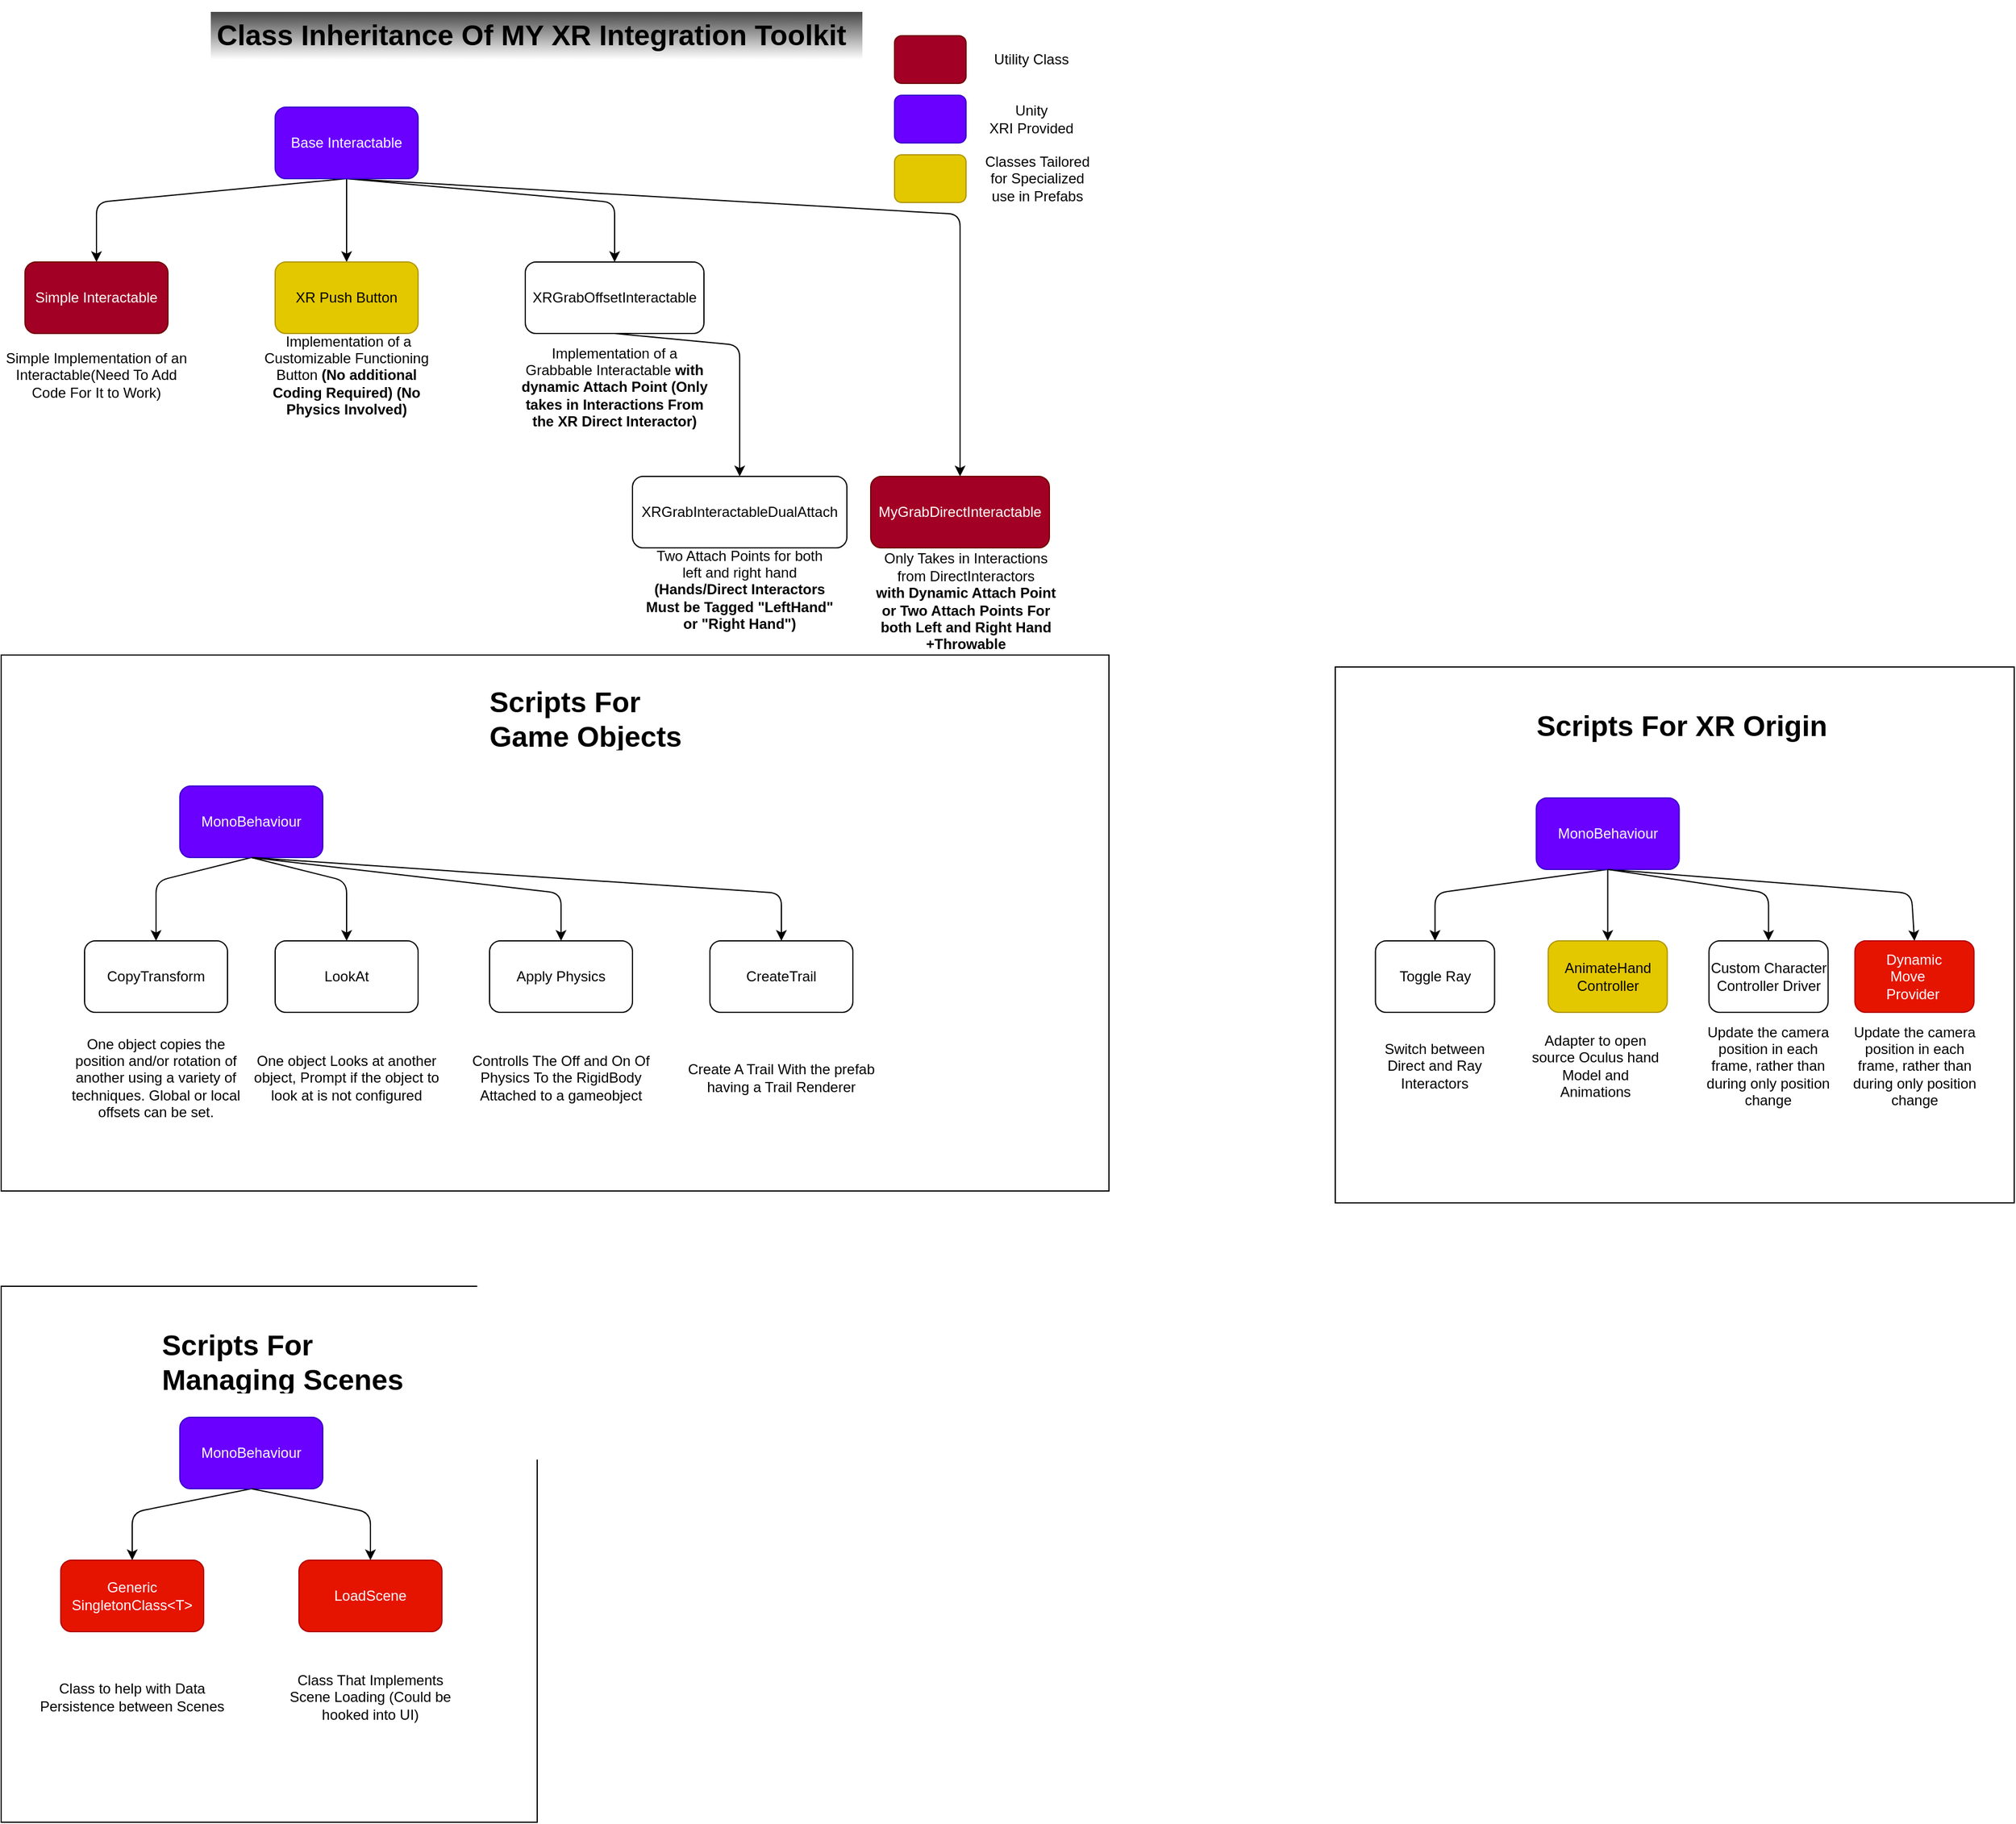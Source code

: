 <mxfile>
    <diagram id="oWx1CMlj1S1pF4CIYpkc" name="Page-1">
        <mxGraphModel dx="1225" dy="840" grid="1" gridSize="10" guides="1" tooltips="1" connect="1" arrows="1" fold="1" page="1" pageScale="1" pageWidth="2000" pageHeight="2000" math="0" shadow="0">
            <root>
                <mxCell id="0"/>
                <mxCell id="1" parent="0"/>
                <mxCell id="39" value="" style="rounded=0;whiteSpace=wrap;html=1;glass=0;fillStyle=solid;strokeColor=default;fillColor=default;gradientColor=none;gradientDirection=north;" parent="1" vertex="1">
                    <mxGeometry x="150" y="700" width="930" height="450" as="geometry"/>
                </mxCell>
                <mxCell id="5" style="edgeStyle=none;html=1;exitX=0.5;exitY=1;exitDx=0;exitDy=0;entryX=0.5;entryY=0;entryDx=0;entryDy=0;" parent="1" source="2" target="3" edge="1">
                    <mxGeometry relative="1" as="geometry">
                        <Array as="points">
                            <mxPoint x="230" y="320"/>
                        </Array>
                    </mxGeometry>
                </mxCell>
                <mxCell id="8" style="edgeStyle=none;html=1;exitX=0.5;exitY=1;exitDx=0;exitDy=0;entryX=0.5;entryY=0;entryDx=0;entryDy=0;" parent="1" source="2" target="6" edge="1">
                    <mxGeometry relative="1" as="geometry"/>
                </mxCell>
                <mxCell id="12" style="edgeStyle=none;html=1;exitX=0.5;exitY=1;exitDx=0;exitDy=0;entryX=0.5;entryY=0;entryDx=0;entryDy=0;" parent="1" source="2" target="9" edge="1">
                    <mxGeometry relative="1" as="geometry">
                        <Array as="points">
                            <mxPoint x="665" y="320"/>
                        </Array>
                    </mxGeometry>
                </mxCell>
                <mxCell id="17" style="edgeStyle=none;html=1;exitX=0.5;exitY=1;exitDx=0;exitDy=0;entryX=0.5;entryY=0;entryDx=0;entryDy=0;" parent="1" source="2" target="16" edge="1">
                    <mxGeometry relative="1" as="geometry">
                        <Array as="points">
                            <mxPoint x="955" y="330"/>
                        </Array>
                    </mxGeometry>
                </mxCell>
                <mxCell id="2" value="Base Interactable" style="rounded=1;whiteSpace=wrap;html=1;fillColor=#6a00ff;fontColor=#ffffff;strokeColor=#3700CC;" parent="1" vertex="1">
                    <mxGeometry x="380" y="240" width="120" height="60" as="geometry"/>
                </mxCell>
                <mxCell id="3" value="Simple Interactable" style="rounded=1;whiteSpace=wrap;html=1;fillColor=#a20025;fontColor=#ffffff;strokeColor=#6F0000;" parent="1" vertex="1">
                    <mxGeometry x="170" y="370" width="120" height="60" as="geometry"/>
                </mxCell>
                <mxCell id="4" value="Simple Implementation of an Interactable(Need To Add Code For It to Work)" style="text;html=1;strokeColor=none;fillColor=none;align=center;verticalAlign=middle;whiteSpace=wrap;rounded=0;" parent="1" vertex="1">
                    <mxGeometry x="150" y="440" width="160" height="50" as="geometry"/>
                </mxCell>
                <mxCell id="6" value="XR Push Button" style="rounded=1;whiteSpace=wrap;html=1;fillColor=#e3c800;fontColor=#000000;strokeColor=#B09500;" parent="1" vertex="1">
                    <mxGeometry x="380" y="370" width="120" height="60" as="geometry"/>
                </mxCell>
                <mxCell id="7" value="&amp;nbsp;Implementation of a Customizable Functioning Button&lt;b&gt; (No additional Coding Required) (No Physics Involved)&lt;/b&gt;" style="text;html=1;strokeColor=none;fillColor=none;align=center;verticalAlign=middle;whiteSpace=wrap;rounded=0;" parent="1" vertex="1">
                    <mxGeometry x="360" y="440" width="160" height="50" as="geometry"/>
                </mxCell>
                <mxCell id="14" style="edgeStyle=none;html=1;exitX=0.5;exitY=1;exitDx=0;exitDy=0;entryX=0.5;entryY=0;entryDx=0;entryDy=0;" parent="1" source="9" target="13" edge="1">
                    <mxGeometry relative="1" as="geometry">
                        <Array as="points">
                            <mxPoint x="770" y="440"/>
                        </Array>
                    </mxGeometry>
                </mxCell>
                <mxCell id="9" value="XRGrabOffsetInteractable" style="rounded=1;whiteSpace=wrap;html=1;" parent="1" vertex="1">
                    <mxGeometry x="590" y="370" width="150" height="60" as="geometry"/>
                </mxCell>
                <mxCell id="10" value="Implementation of a Grabbable Interactable &lt;b&gt;with dynamic Attach Point (Only takes in Interactions From the XR Direct Interactor)&lt;/b&gt;" style="text;html=1;strokeColor=none;fillColor=none;align=center;verticalAlign=middle;whiteSpace=wrap;rounded=0;" parent="1" vertex="1">
                    <mxGeometry x="585" y="450" width="160" height="50" as="geometry"/>
                </mxCell>
                <mxCell id="13" value="XRGrabInteractableDualAttach" style="rounded=1;whiteSpace=wrap;html=1;" parent="1" vertex="1">
                    <mxGeometry x="680" y="550" width="180" height="60" as="geometry"/>
                </mxCell>
                <mxCell id="15" value="Two Attach Points for both left and right hand &lt;b&gt;(Hands/Direct Interactors Must be Tagged &quot;LeftHand&quot; or &quot;Right Hand&quot;)&lt;/b&gt;" style="text;html=1;strokeColor=none;fillColor=none;align=center;verticalAlign=middle;whiteSpace=wrap;rounded=0;" parent="1" vertex="1">
                    <mxGeometry x="690" y="620" width="160" height="50" as="geometry"/>
                </mxCell>
                <mxCell id="16" value="MyGrabDirectInteractable" style="rounded=1;whiteSpace=wrap;html=1;fillColor=#a20025;fontColor=#ffffff;strokeColor=#6F0000;" parent="1" vertex="1">
                    <mxGeometry x="880" y="550" width="150" height="60" as="geometry"/>
                </mxCell>
                <mxCell id="18" value="Only Takes in Interactions from DirectInteractors&lt;br&gt;&lt;b&gt;with Dynamic Attach Point or Two Attach Points For both Left and Right Hand +Throwable&lt;/b&gt;" style="text;html=1;strokeColor=none;fillColor=none;align=center;verticalAlign=middle;whiteSpace=wrap;rounded=0;" parent="1" vertex="1">
                    <mxGeometry x="880" y="630" width="160" height="50" as="geometry"/>
                </mxCell>
                <mxCell id="19" value="" style="rounded=1;whiteSpace=wrap;html=1;fillColor=#a20025;fontColor=#ffffff;strokeColor=#6F0000;" parent="1" vertex="1">
                    <mxGeometry x="900" y="180" width="60" height="40" as="geometry"/>
                </mxCell>
                <mxCell id="20" value="Utility Class" style="text;html=1;strokeColor=none;fillColor=none;align=center;verticalAlign=middle;whiteSpace=wrap;rounded=0;" parent="1" vertex="1">
                    <mxGeometry x="970" y="185" width="90" height="30" as="geometry"/>
                </mxCell>
                <mxCell id="21" value="" style="rounded=1;whiteSpace=wrap;html=1;fillColor=#6a00ff;fontColor=#ffffff;strokeColor=#3700CC;" parent="1" vertex="1">
                    <mxGeometry x="900" y="230" width="60" height="40" as="geometry"/>
                </mxCell>
                <mxCell id="22" value="Unity&lt;br&gt;XRI Provided" style="text;html=1;strokeColor=none;fillColor=none;align=center;verticalAlign=middle;whiteSpace=wrap;rounded=0;glass=0;" parent="1" vertex="1">
                    <mxGeometry x="970" y="235" width="90" height="30" as="geometry"/>
                </mxCell>
                <mxCell id="23" value="" style="rounded=1;whiteSpace=wrap;html=1;fillColor=#e3c800;fontColor=#000000;strokeColor=#B09500;" parent="1" vertex="1">
                    <mxGeometry x="900" y="280" width="60" height="40" as="geometry"/>
                </mxCell>
                <mxCell id="29" value="&lt;h1&gt;Class Inheritance Of MY XR Integration Toolkit&lt;/h1&gt;" style="text;html=1;strokeColor=none;fillColor=default;spacing=5;spacingTop=-20;whiteSpace=wrap;overflow=hidden;rounded=0;glass=0;fillStyle=solid;gradientColor=#454545;gradientDirection=north;" parent="1" vertex="1">
                    <mxGeometry x="326" y="160" width="547" height="40" as="geometry"/>
                </mxCell>
                <mxCell id="30" value="Classes Tailored for Specialized use in Prefabs" style="text;html=1;strokeColor=none;fillColor=none;align=center;verticalAlign=middle;whiteSpace=wrap;rounded=0;" parent="1" vertex="1">
                    <mxGeometry x="970" y="285" width="100" height="30" as="geometry"/>
                </mxCell>
                <mxCell id="36" style="edgeStyle=none;html=1;exitX=0.5;exitY=1;exitDx=0;exitDy=0;entryX=0.5;entryY=0;entryDx=0;entryDy=0;" parent="1" source="31" target="32" edge="1">
                    <mxGeometry relative="1" as="geometry">
                        <Array as="points">
                            <mxPoint x="280" y="890"/>
                        </Array>
                    </mxGeometry>
                </mxCell>
                <mxCell id="37" style="edgeStyle=none;html=1;exitX=0.5;exitY=1;exitDx=0;exitDy=0;entryX=0.5;entryY=0;entryDx=0;entryDy=0;" parent="1" source="31" target="34" edge="1">
                    <mxGeometry relative="1" as="geometry">
                        <Array as="points">
                            <mxPoint x="440" y="890"/>
                        </Array>
                    </mxGeometry>
                </mxCell>
                <mxCell id="72" style="edgeStyle=none;html=1;exitX=0.5;exitY=1;exitDx=0;exitDy=0;entryX=0.5;entryY=0;entryDx=0;entryDy=0;" edge="1" parent="1" source="31" target="70">
                    <mxGeometry relative="1" as="geometry">
                        <Array as="points">
                            <mxPoint x="620" y="900"/>
                        </Array>
                    </mxGeometry>
                </mxCell>
                <mxCell id="31" value="MonoBehaviour" style="rounded=1;whiteSpace=wrap;html=1;fillColor=#6a00ff;fontColor=#ffffff;strokeColor=#3700CC;" parent="1" vertex="1">
                    <mxGeometry x="300" y="810" width="120" height="60" as="geometry"/>
                </mxCell>
                <mxCell id="32" value="CopyTransform" style="rounded=1;whiteSpace=wrap;html=1;glass=0;fillStyle=solid;strokeColor=default;fillColor=default;gradientColor=none;gradientDirection=north;" parent="1" vertex="1">
                    <mxGeometry x="220" y="940" width="120" height="60" as="geometry"/>
                </mxCell>
                <mxCell id="33" value="One object copies the position and/or rotation of another using a variety of techniques. Global or local offsets can be set." style="text;html=1;strokeColor=none;fillColor=none;align=center;verticalAlign=middle;whiteSpace=wrap;rounded=0;" parent="1" vertex="1">
                    <mxGeometry x="200" y="1020" width="160" height="70" as="geometry"/>
                </mxCell>
                <mxCell id="34" value="LookAt" style="rounded=1;whiteSpace=wrap;html=1;glass=0;fillStyle=solid;strokeColor=default;fillColor=default;gradientColor=none;gradientDirection=north;" parent="1" vertex="1">
                    <mxGeometry x="380" y="940" width="120" height="60" as="geometry"/>
                </mxCell>
                <mxCell id="35" value="One object Looks at another object, Prompt if the object to look at is not configured" style="text;html=1;strokeColor=none;fillColor=none;align=center;verticalAlign=middle;whiteSpace=wrap;rounded=0;" parent="1" vertex="1">
                    <mxGeometry x="360" y="1020" width="160" height="70" as="geometry"/>
                </mxCell>
                <mxCell id="38" value="&lt;h1&gt;Scripts For Game Objects&lt;/h1&gt;" style="text;html=1;strokeColor=none;fillColor=none;spacing=5;spacingTop=-20;whiteSpace=wrap;overflow=hidden;rounded=0;glass=0;fillStyle=solid;" parent="1" vertex="1">
                    <mxGeometry x="555" y="720" width="190" height="60" as="geometry"/>
                </mxCell>
                <mxCell id="40" value="" style="rounded=0;whiteSpace=wrap;html=1;glass=0;fillStyle=solid;strokeColor=default;fillColor=default;gradientColor=none;gradientDirection=north;" parent="1" vertex="1">
                    <mxGeometry x="1270" y="710" width="570" height="450" as="geometry"/>
                </mxCell>
                <mxCell id="41" value="&lt;h1&gt;Scripts For XR Origin&lt;/h1&gt;" style="text;html=1;strokeColor=none;fillColor=none;spacing=5;spacingTop=-20;whiteSpace=wrap;overflow=hidden;rounded=0;glass=0;fillStyle=solid;" parent="1" vertex="1">
                    <mxGeometry x="1433.75" y="740" width="290" height="60" as="geometry"/>
                </mxCell>
                <mxCell id="48" style="edgeStyle=none;html=1;exitX=0.5;exitY=1;exitDx=0;exitDy=0;entryX=0.5;entryY=0;entryDx=0;entryDy=0;" parent="1" source="42" target="43" edge="1">
                    <mxGeometry relative="1" as="geometry">
                        <Array as="points">
                            <mxPoint x="1353.75" y="900"/>
                        </Array>
                    </mxGeometry>
                </mxCell>
                <mxCell id="49" style="edgeStyle=none;html=1;exitX=0.5;exitY=1;exitDx=0;exitDy=0;" parent="1" source="42" target="45" edge="1">
                    <mxGeometry relative="1" as="geometry"/>
                </mxCell>
                <mxCell id="64" style="edgeStyle=none;html=1;exitX=0.5;exitY=1;exitDx=0;exitDy=0;entryX=0.5;entryY=0;entryDx=0;entryDy=0;fontColor=#FFFFFF;" parent="1" source="42" target="62" edge="1">
                    <mxGeometry relative="1" as="geometry">
                        <Array as="points">
                            <mxPoint x="1753.75" y="900"/>
                        </Array>
                    </mxGeometry>
                </mxCell>
                <mxCell id="42" value="MonoBehaviour" style="rounded=1;whiteSpace=wrap;html=1;fillColor=#6a00ff;fontColor=#ffffff;strokeColor=#3700CC;" parent="1" vertex="1">
                    <mxGeometry x="1438.75" y="820" width="120" height="60" as="geometry"/>
                </mxCell>
                <mxCell id="43" value="Toggle Ray" style="rounded=1;whiteSpace=wrap;html=1;glass=0;fillStyle=solid;strokeColor=default;fillColor=default;gradientColor=none;gradientDirection=north;" parent="1" vertex="1">
                    <mxGeometry x="1303.75" y="940" width="100" height="60" as="geometry"/>
                </mxCell>
                <mxCell id="44" value="Switch between Direct and Ray Interactors" style="text;html=1;strokeColor=none;fillColor=none;align=center;verticalAlign=middle;whiteSpace=wrap;rounded=0;" parent="1" vertex="1">
                    <mxGeometry x="1296.25" y="1010" width="115" height="70" as="geometry"/>
                </mxCell>
                <mxCell id="45" value="AnimateHand&lt;br&gt;Controller" style="rounded=1;whiteSpace=wrap;html=1;glass=0;fillStyle=solid;strokeColor=#B09500;fillColor=#e3c800;gradientDirection=north;fontColor=#000000;" parent="1" vertex="1">
                    <mxGeometry x="1448.75" y="940" width="100" height="60" as="geometry"/>
                </mxCell>
                <mxCell id="47" value="Adapter to open source Oculus hand&lt;br&gt;Model and Animations" style="text;html=1;strokeColor=none;fillColor=none;align=center;verticalAlign=middle;whiteSpace=wrap;rounded=0;" parent="1" vertex="1">
                    <mxGeometry x="1431.25" y="1010" width="115" height="70" as="geometry"/>
                </mxCell>
                <mxCell id="50" value="" style="rounded=0;whiteSpace=wrap;html=1;glass=0;fillStyle=solid;strokeColor=default;fillColor=default;gradientColor=none;gradientDirection=north;" parent="1" vertex="1">
                    <mxGeometry x="150" y="1230" width="450" height="450" as="geometry"/>
                </mxCell>
                <mxCell id="51" value="&lt;h1&gt;Scripts For Managing Scenes&lt;/h1&gt;" style="text;html=1;strokeColor=none;fillColor=none;spacing=5;spacingTop=-20;whiteSpace=wrap;overflow=hidden;rounded=0;glass=0;fillStyle=solid;" parent="1" vertex="1">
                    <mxGeometry x="280" y="1260" width="240" height="60" as="geometry"/>
                </mxCell>
                <mxCell id="55" style="edgeStyle=none;html=1;exitX=0.5;exitY=1;exitDx=0;exitDy=0;entryX=0.5;entryY=0;entryDx=0;entryDy=0;" parent="1" source="52" target="53" edge="1">
                    <mxGeometry relative="1" as="geometry">
                        <Array as="points">
                            <mxPoint x="260" y="1420"/>
                        </Array>
                    </mxGeometry>
                </mxCell>
                <mxCell id="52" value="MonoBehaviour" style="rounded=1;whiteSpace=wrap;html=1;fillColor=#6a00ff;fontColor=#ffffff;strokeColor=#3700CC;" parent="1" vertex="1">
                    <mxGeometry x="300" y="1340" width="120" height="60" as="geometry"/>
                </mxCell>
                <mxCell id="53" value="Generic&lt;br&gt;SingletonClass&amp;lt;T&amp;gt;" style="rounded=1;whiteSpace=wrap;html=1;glass=0;fillStyle=solid;strokeColor=#B20000;fillColor=#e51400;gradientDirection=north;fontColor=#ffffff;" parent="1" vertex="1">
                    <mxGeometry x="200" y="1460" width="120" height="60" as="geometry"/>
                </mxCell>
                <mxCell id="54" value="Class to help with Data Persistence between Scenes" style="text;html=1;strokeColor=none;fillColor=none;align=center;verticalAlign=middle;whiteSpace=wrap;rounded=0;" parent="1" vertex="1">
                    <mxGeometry x="180" y="1540" width="160" height="70" as="geometry"/>
                </mxCell>
                <mxCell id="59" style="edgeStyle=none;html=1;entryX=0.5;entryY=0;entryDx=0;entryDy=0;exitX=0.5;exitY=1;exitDx=0;exitDy=0;" parent="1" source="42" edge="1">
                    <mxGeometry relative="1" as="geometry">
                        <mxPoint x="1503.75" y="880" as="sourcePoint"/>
                        <mxPoint x="1633.75" y="940.0" as="targetPoint"/>
                        <Array as="points">
                            <mxPoint x="1633.75" y="900"/>
                        </Array>
                    </mxGeometry>
                </mxCell>
                <mxCell id="61" value="Update the camera position in each frame, rather than during only position change" style="text;html=1;strokeColor=none;fillColor=none;align=center;verticalAlign=middle;whiteSpace=wrap;rounded=0;" parent="1" vertex="1">
                    <mxGeometry x="1576.25" y="1010" width="115" height="70" as="geometry"/>
                </mxCell>
                <mxCell id="62" value="&lt;div style=&quot;text-align: left;&quot;&gt;&lt;span style=&quot;background-color: initial;&quot;&gt;&lt;font color=&quot;#ffffff&quot;&gt;Dynamic&lt;/font&gt;&lt;/span&gt;&lt;/div&gt;&lt;div style=&quot;text-align: left;&quot;&gt;&lt;span style=&quot;background-color: initial;&quot;&gt;&lt;font color=&quot;#ffffff&quot;&gt;&amp;nbsp;Move&amp;nbsp;&lt;/font&gt;&lt;/span&gt;&lt;/div&gt;&lt;div style=&quot;text-align: left;&quot;&gt;&lt;span style=&quot;background-color: initial;&quot;&gt;&lt;font color=&quot;#ffffff&quot;&gt;Provider&lt;/font&gt;&lt;/span&gt;&lt;/div&gt;" style="rounded=1;whiteSpace=wrap;html=1;glass=0;fillStyle=solid;strokeColor=#B20000;fillColor=#e51400;gradientDirection=north;fontColor=#ffffff;" parent="1" vertex="1">
                    <mxGeometry x="1706.25" y="940" width="100" height="60" as="geometry"/>
                </mxCell>
                <mxCell id="63" value="Update the camera position in each frame, rather than during only position change" style="text;html=1;strokeColor=none;fillColor=none;align=center;verticalAlign=middle;whiteSpace=wrap;rounded=0;" parent="1" vertex="1">
                    <mxGeometry x="1698.75" y="1010" width="115" height="70" as="geometry"/>
                </mxCell>
                <mxCell id="65" value="Custom Character&lt;br&gt;Controller Driver" style="rounded=1;whiteSpace=wrap;html=1;glass=0;fillStyle=solid;strokeColor=default;fillColor=default;gradientColor=none;gradientDirection=north;" parent="1" vertex="1">
                    <mxGeometry x="1583.75" y="940" width="100" height="60" as="geometry"/>
                </mxCell>
                <mxCell id="66" value="" style="shape=image;verticalLabelPosition=bottom;labelBackgroundColor=default;verticalAlign=top;aspect=fixed;imageAspect=0;image=https://docs.unity3d.com/Packages/com.unity.xr.interaction.toolkit@2.0/manual/images/class-hierarchy.svg;imageBackground=#FFFFFF;fillStyle=solid;" parent="1" vertex="1">
                    <mxGeometry x="549.68" y="1204.5" width="630.64" height="171" as="geometry"/>
                </mxCell>
                <mxCell id="67" value="LoadScene" style="rounded=1;whiteSpace=wrap;html=1;glass=0;fillStyle=solid;strokeColor=#B20000;fillColor=#e51400;gradientDirection=north;fontColor=#ffffff;" vertex="1" parent="1">
                    <mxGeometry x="400" y="1460" width="120" height="60" as="geometry"/>
                </mxCell>
                <mxCell id="68" style="edgeStyle=none;html=1;exitX=0.5;exitY=1;exitDx=0;exitDy=0;entryX=0.5;entryY=0;entryDx=0;entryDy=0;" edge="1" parent="1" source="52" target="67">
                    <mxGeometry relative="1" as="geometry">
                        <Array as="points">
                            <mxPoint x="460" y="1420"/>
                        </Array>
                        <mxPoint x="370" y="1410" as="sourcePoint"/>
                        <mxPoint x="270" y="1470" as="targetPoint"/>
                    </mxGeometry>
                </mxCell>
                <mxCell id="69" value="Class That Implements Scene Loading (Could be hooked into UI)" style="text;html=1;strokeColor=none;fillColor=none;align=center;verticalAlign=middle;whiteSpace=wrap;rounded=0;" vertex="1" parent="1">
                    <mxGeometry x="380" y="1540" width="160" height="70" as="geometry"/>
                </mxCell>
                <mxCell id="70" value="Apply Physics" style="rounded=1;whiteSpace=wrap;html=1;glass=0;fillStyle=solid;strokeColor=default;fillColor=default;gradientColor=none;gradientDirection=north;" vertex="1" parent="1">
                    <mxGeometry x="560" y="940" width="120" height="60" as="geometry"/>
                </mxCell>
                <mxCell id="73" value="Controlls The Off and On Of Physics To the RigidBody Attached to a gameobject" style="text;html=1;strokeColor=none;fillColor=none;align=center;verticalAlign=middle;whiteSpace=wrap;rounded=0;" vertex="1" parent="1">
                    <mxGeometry x="540.0" y="1020" width="160" height="70" as="geometry"/>
                </mxCell>
                <mxCell id="74" value="CreateTrail" style="rounded=1;whiteSpace=wrap;html=1;glass=0;fillStyle=solid;strokeColor=default;fillColor=default;gradientColor=none;gradientDirection=north;" vertex="1" parent="1">
                    <mxGeometry x="745" y="940" width="120" height="60" as="geometry"/>
                </mxCell>
                <mxCell id="75" value="Create A Trail With the prefab having a Trail Renderer" style="text;html=1;strokeColor=none;fillColor=none;align=center;verticalAlign=middle;whiteSpace=wrap;rounded=0;" vertex="1" parent="1">
                    <mxGeometry x="725.0" y="1020" width="160" height="70" as="geometry"/>
                </mxCell>
                <mxCell id="76" style="edgeStyle=none;html=1;exitX=0.5;exitY=1;exitDx=0;exitDy=0;entryX=0.5;entryY=0;entryDx=0;entryDy=0;" edge="1" parent="1" source="31" target="74">
                    <mxGeometry relative="1" as="geometry">
                        <mxPoint x="370" y="880" as="sourcePoint"/>
                        <mxPoint x="630" y="950" as="targetPoint"/>
                        <Array as="points">
                            <mxPoint x="805" y="900"/>
                        </Array>
                    </mxGeometry>
                </mxCell>
            </root>
        </mxGraphModel>
    </diagram>
</mxfile>